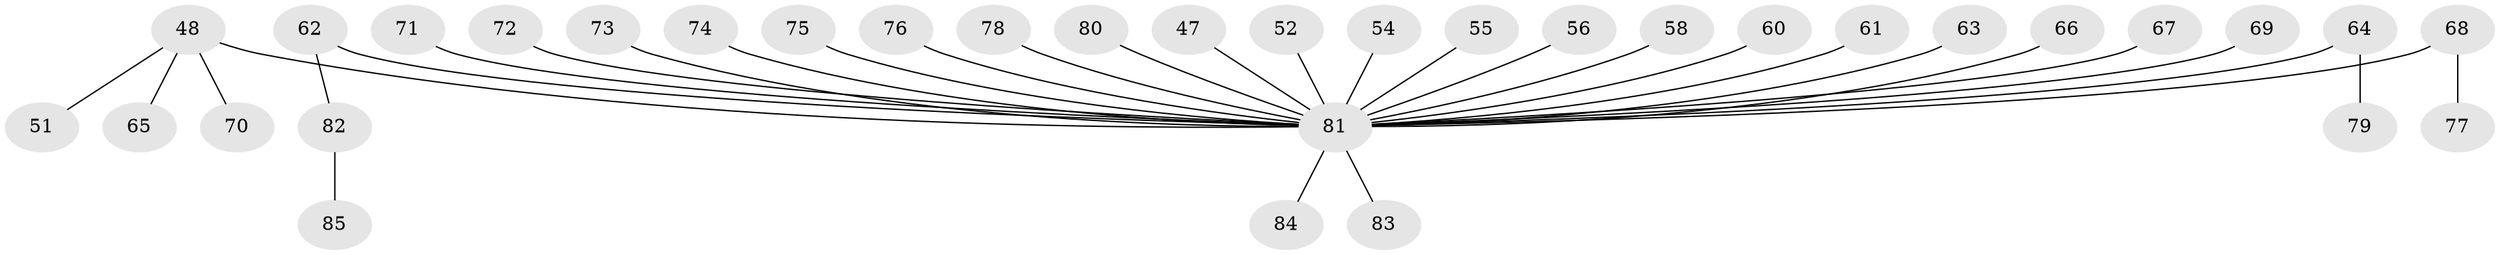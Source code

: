 // original degree distribution, {5: 0.011764705882352941, 2: 0.2823529411764706, 4: 0.07058823529411765, 3: 0.11764705882352941, 7: 0.023529411764705882, 1: 0.4823529411764706, 6: 0.011764705882352941}
// Generated by graph-tools (version 1.1) at 2025/56/03/04/25 21:56:12]
// undirected, 34 vertices, 33 edges
graph export_dot {
graph [start="1"]
  node [color=gray90,style=filled];
  47;
  48 [super="+39+40"];
  51;
  52;
  54;
  55;
  56;
  58;
  60;
  61;
  62;
  63;
  64 [super="+37"];
  65;
  66;
  67;
  68 [super="+57"];
  69;
  70;
  71;
  72;
  73;
  74;
  75;
  76;
  77;
  78;
  79;
  80;
  81 [super="+20+19+59+50+21+53+11+27+45+23+36+29+32+43+33+34+42+46"];
  82;
  83;
  84;
  85;
  47 -- 81;
  48 -- 65;
  48 -- 81;
  48 -- 51;
  48 -- 70;
  52 -- 81;
  54 -- 81;
  55 -- 81;
  56 -- 81;
  58 -- 81;
  60 -- 81;
  61 -- 81;
  62 -- 82;
  62 -- 81;
  63 -- 81;
  64 -- 79;
  64 -- 81;
  66 -- 81;
  67 -- 81;
  68 -- 81;
  68 -- 77;
  69 -- 81;
  71 -- 81;
  72 -- 81;
  73 -- 81;
  74 -- 81;
  75 -- 81;
  76 -- 81;
  78 -- 81;
  80 -- 81;
  81 -- 84;
  81 -- 83;
  82 -- 85;
}
